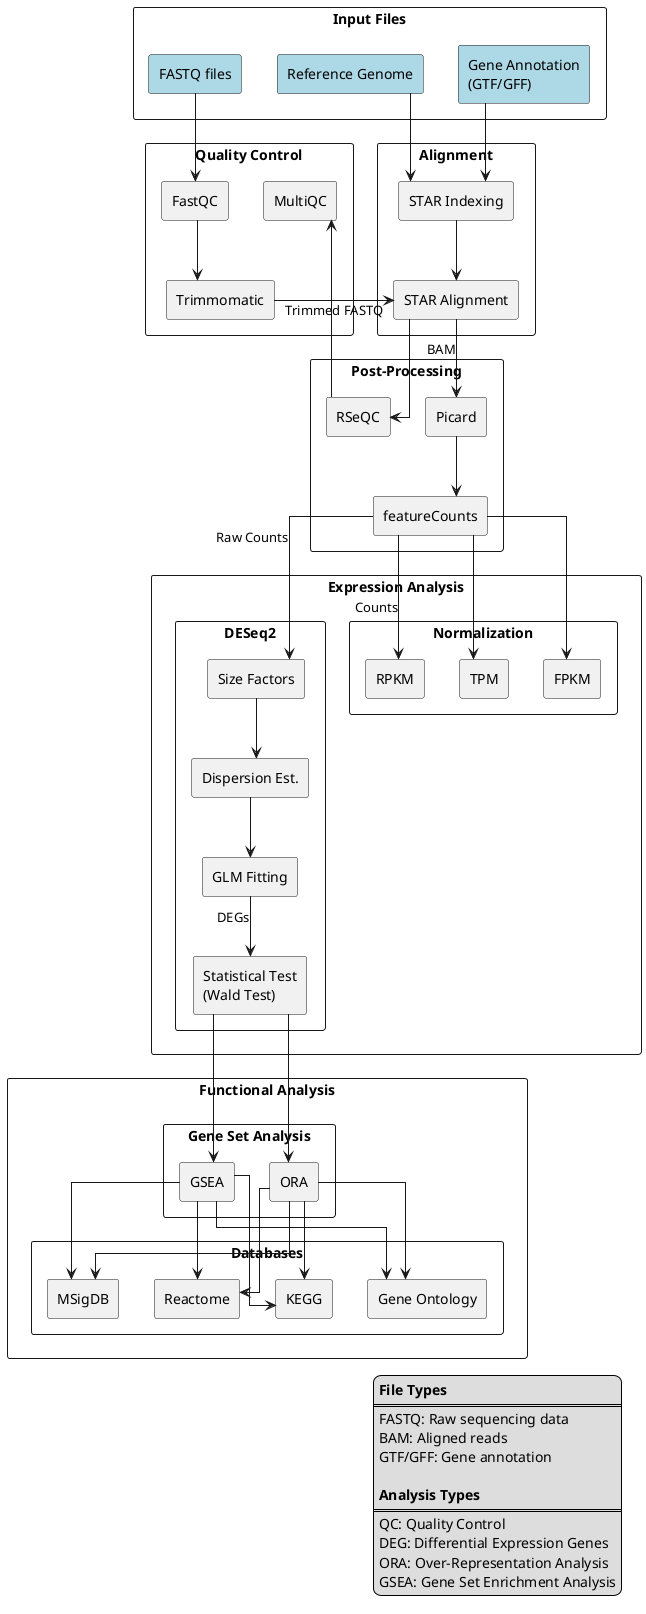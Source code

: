 @startuml
skinparam componentStyle rectangle
skinparam linetype ortho

' Input files
rectangle "Input Files" {
  [FASTQ files] as fastq #LightBlue
  [Reference Genome] as ref #LightBlue
  [Gene Annotation\n(GTF/GFF)] as gtf #LightBlue
}

' Quality Control
rectangle "Quality Control" {
  [FastQC] as fastqc
  [Trimmomatic] as trim
  [MultiQC] as mqc
}

' Alignment
rectangle "Alignment" {
  [STAR Indexing] as idx
  [STAR Alignment] as star
}

' Post-processing
rectangle "Post-Processing" {
  [Picard] as pic
  [RSeQC] as rseqc
  [featureCounts] as fc
}

' Expression Analysis
rectangle "Expression Analysis" {
  rectangle "Normalization" {
    [RPKM] as rpkm
    [FPKM] as fpkm
    [TPM] as tpm
  }
  
  rectangle "DESeq2" {
    [Size Factors] as sf
    [Dispersion Est.] as disp
    [GLM Fitting] as glm
    [Statistical Test\n(Wald Test)] as stat
  }
}

' Functional Analysis
rectangle "Functional Analysis" {
  rectangle "Gene Set Analysis" {
    [ORA] as ora
    [GSEA] as gsea
  }
  
  rectangle "Databases" {
    [Gene Ontology] as go
    [KEGG] as kegg
    [Reactome] as reactome
    [MSigDB] as msig
  }
}

' Connections
fastq --> fastqc
fastqc --> trim
trim --> star : Trimmed FASTQ

ref --> idx
gtf --> idx
idx --> star

star --> pic : BAM
star --> rseqc
pic --> fc
rseqc --> mqc
fc --> rpkm : Counts
fc --> fpkm
fc --> tpm

fc --> sf : Raw Counts
sf --> disp
disp --> glm
glm --> stat : DEGs

stat --> ora
stat --> gsea

ora --> go
ora --> kegg
ora --> reactome
ora --> msig
gsea --> go
gsea --> kegg
gsea --> reactome
gsea --> msig

legend right
  **File Types**
  ====
  FASTQ: Raw sequencing data
  BAM: Aligned reads
  GTF/GFF: Gene annotation
  
  **Analysis Types**
  ====
  QC: Quality Control
  DEG: Differential Expression Genes
  ORA: Over-Representation Analysis
  GSEA: Gene Set Enrichment Analysis
end legend

@enduml